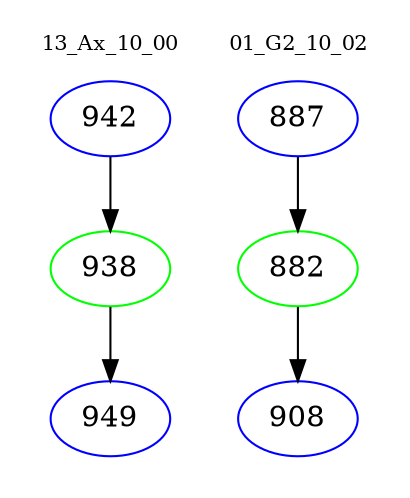 digraph{
subgraph cluster_0 {
color = white
label = "13_Ax_10_00";
fontsize=10;
T0_942 [label="942", color="blue"]
T0_942 -> T0_938 [color="black"]
T0_938 [label="938", color="green"]
T0_938 -> T0_949 [color="black"]
T0_949 [label="949", color="blue"]
}
subgraph cluster_1 {
color = white
label = "01_G2_10_02";
fontsize=10;
T1_887 [label="887", color="blue"]
T1_887 -> T1_882 [color="black"]
T1_882 [label="882", color="green"]
T1_882 -> T1_908 [color="black"]
T1_908 [label="908", color="blue"]
}
}
